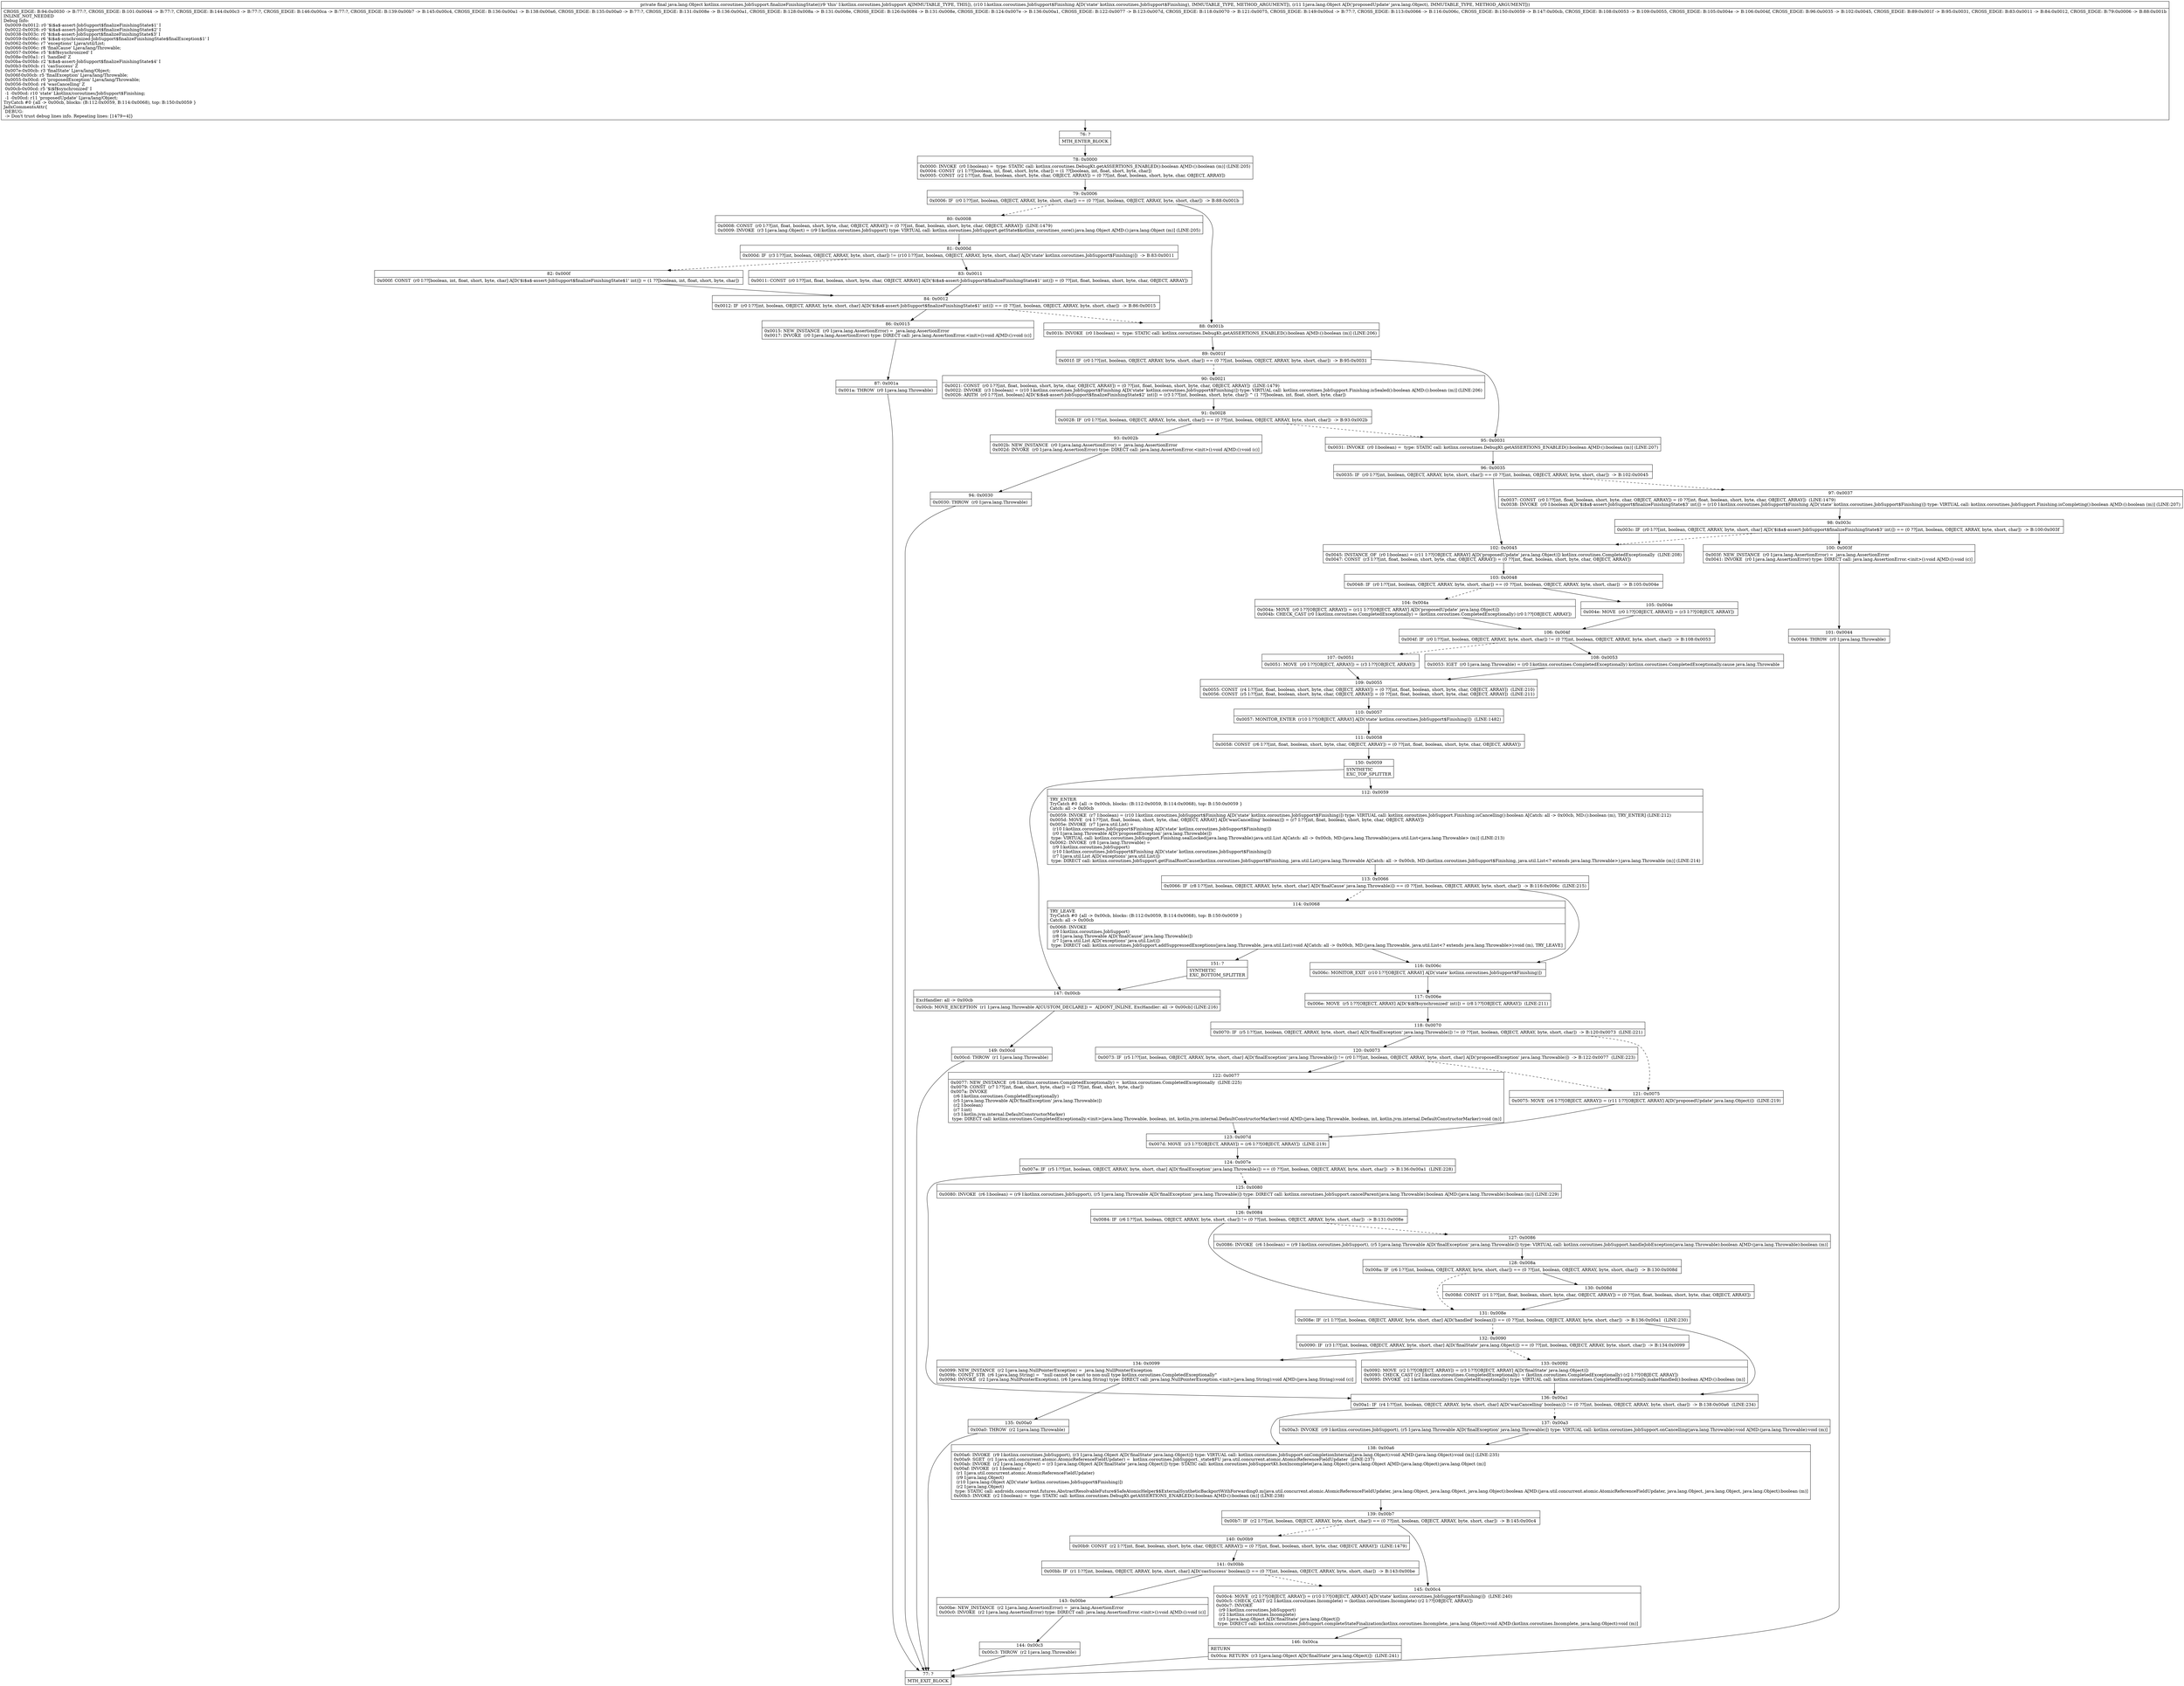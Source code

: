 digraph "CFG forkotlinx.coroutines.JobSupport.finalizeFinishingState(Lkotlinx\/coroutines\/JobSupport$Finishing;Ljava\/lang\/Object;)Ljava\/lang\/Object;" {
Node_76 [shape=record,label="{76\:\ ?|MTH_ENTER_BLOCK\l}"];
Node_78 [shape=record,label="{78\:\ 0x0000|0x0000: INVOKE  (r0 I:boolean) =  type: STATIC call: kotlinx.coroutines.DebugKt.getASSERTIONS_ENABLED():boolean A[MD:():boolean (m)] (LINE:205)\l0x0004: CONST  (r1 I:??[boolean, int, float, short, byte, char]) = (1 ??[boolean, int, float, short, byte, char]) \l0x0005: CONST  (r2 I:??[int, float, boolean, short, byte, char, OBJECT, ARRAY]) = (0 ??[int, float, boolean, short, byte, char, OBJECT, ARRAY]) \l}"];
Node_79 [shape=record,label="{79\:\ 0x0006|0x0006: IF  (r0 I:??[int, boolean, OBJECT, ARRAY, byte, short, char]) == (0 ??[int, boolean, OBJECT, ARRAY, byte, short, char])  \-\> B:88:0x001b \l}"];
Node_80 [shape=record,label="{80\:\ 0x0008|0x0008: CONST  (r0 I:??[int, float, boolean, short, byte, char, OBJECT, ARRAY]) = (0 ??[int, float, boolean, short, byte, char, OBJECT, ARRAY])  (LINE:1479)\l0x0009: INVOKE  (r3 I:java.lang.Object) = (r9 I:kotlinx.coroutines.JobSupport) type: VIRTUAL call: kotlinx.coroutines.JobSupport.getState$kotlinx_coroutines_core():java.lang.Object A[MD:():java.lang.Object (m)] (LINE:205)\l}"];
Node_81 [shape=record,label="{81\:\ 0x000d|0x000d: IF  (r3 I:??[int, boolean, OBJECT, ARRAY, byte, short, char]) != (r10 I:??[int, boolean, OBJECT, ARRAY, byte, short, char] A[D('state' kotlinx.coroutines.JobSupport$Finishing)])  \-\> B:83:0x0011 \l}"];
Node_82 [shape=record,label="{82\:\ 0x000f|0x000f: CONST  (r0 I:??[boolean, int, float, short, byte, char] A[D('$i$a$\-assert\-JobSupport$finalizeFinishingState$1' int)]) = (1 ??[boolean, int, float, short, byte, char]) \l}"];
Node_84 [shape=record,label="{84\:\ 0x0012|0x0012: IF  (r0 I:??[int, boolean, OBJECT, ARRAY, byte, short, char] A[D('$i$a$\-assert\-JobSupport$finalizeFinishingState$1' int)]) == (0 ??[int, boolean, OBJECT, ARRAY, byte, short, char])  \-\> B:86:0x0015 \l}"];
Node_86 [shape=record,label="{86\:\ 0x0015|0x0015: NEW_INSTANCE  (r0 I:java.lang.AssertionError) =  java.lang.AssertionError \l0x0017: INVOKE  (r0 I:java.lang.AssertionError) type: DIRECT call: java.lang.AssertionError.\<init\>():void A[MD:():void (c)]\l}"];
Node_87 [shape=record,label="{87\:\ 0x001a|0x001a: THROW  (r0 I:java.lang.Throwable) \l}"];
Node_77 [shape=record,label="{77\:\ ?|MTH_EXIT_BLOCK\l}"];
Node_83 [shape=record,label="{83\:\ 0x0011|0x0011: CONST  (r0 I:??[int, float, boolean, short, byte, char, OBJECT, ARRAY] A[D('$i$a$\-assert\-JobSupport$finalizeFinishingState$1' int)]) = (0 ??[int, float, boolean, short, byte, char, OBJECT, ARRAY]) \l}"];
Node_88 [shape=record,label="{88\:\ 0x001b|0x001b: INVOKE  (r0 I:boolean) =  type: STATIC call: kotlinx.coroutines.DebugKt.getASSERTIONS_ENABLED():boolean A[MD:():boolean (m)] (LINE:206)\l}"];
Node_89 [shape=record,label="{89\:\ 0x001f|0x001f: IF  (r0 I:??[int, boolean, OBJECT, ARRAY, byte, short, char]) == (0 ??[int, boolean, OBJECT, ARRAY, byte, short, char])  \-\> B:95:0x0031 \l}"];
Node_90 [shape=record,label="{90\:\ 0x0021|0x0021: CONST  (r0 I:??[int, float, boolean, short, byte, char, OBJECT, ARRAY]) = (0 ??[int, float, boolean, short, byte, char, OBJECT, ARRAY])  (LINE:1479)\l0x0022: INVOKE  (r3 I:boolean) = (r10 I:kotlinx.coroutines.JobSupport$Finishing A[D('state' kotlinx.coroutines.JobSupport$Finishing)]) type: VIRTUAL call: kotlinx.coroutines.JobSupport.Finishing.isSealed():boolean A[MD:():boolean (m)] (LINE:206)\l0x0026: ARITH  (r0 I:??[int, boolean] A[D('$i$a$\-assert\-JobSupport$finalizeFinishingState$2' int)]) = (r3 I:??[int, boolean, short, byte, char]) ^ (1 ??[boolean, int, float, short, byte, char]) \l}"];
Node_91 [shape=record,label="{91\:\ 0x0028|0x0028: IF  (r0 I:??[int, boolean, OBJECT, ARRAY, byte, short, char]) == (0 ??[int, boolean, OBJECT, ARRAY, byte, short, char])  \-\> B:93:0x002b \l}"];
Node_93 [shape=record,label="{93\:\ 0x002b|0x002b: NEW_INSTANCE  (r0 I:java.lang.AssertionError) =  java.lang.AssertionError \l0x002d: INVOKE  (r0 I:java.lang.AssertionError) type: DIRECT call: java.lang.AssertionError.\<init\>():void A[MD:():void (c)]\l}"];
Node_94 [shape=record,label="{94\:\ 0x0030|0x0030: THROW  (r0 I:java.lang.Throwable) \l}"];
Node_95 [shape=record,label="{95\:\ 0x0031|0x0031: INVOKE  (r0 I:boolean) =  type: STATIC call: kotlinx.coroutines.DebugKt.getASSERTIONS_ENABLED():boolean A[MD:():boolean (m)] (LINE:207)\l}"];
Node_96 [shape=record,label="{96\:\ 0x0035|0x0035: IF  (r0 I:??[int, boolean, OBJECT, ARRAY, byte, short, char]) == (0 ??[int, boolean, OBJECT, ARRAY, byte, short, char])  \-\> B:102:0x0045 \l}"];
Node_97 [shape=record,label="{97\:\ 0x0037|0x0037: CONST  (r0 I:??[int, float, boolean, short, byte, char, OBJECT, ARRAY]) = (0 ??[int, float, boolean, short, byte, char, OBJECT, ARRAY])  (LINE:1479)\l0x0038: INVOKE  (r0 I:boolean A[D('$i$a$\-assert\-JobSupport$finalizeFinishingState$3' int)]) = (r10 I:kotlinx.coroutines.JobSupport$Finishing A[D('state' kotlinx.coroutines.JobSupport$Finishing)]) type: VIRTUAL call: kotlinx.coroutines.JobSupport.Finishing.isCompleting():boolean A[MD:():boolean (m)] (LINE:207)\l}"];
Node_98 [shape=record,label="{98\:\ 0x003c|0x003c: IF  (r0 I:??[int, boolean, OBJECT, ARRAY, byte, short, char] A[D('$i$a$\-assert\-JobSupport$finalizeFinishingState$3' int)]) == (0 ??[int, boolean, OBJECT, ARRAY, byte, short, char])  \-\> B:100:0x003f \l}"];
Node_100 [shape=record,label="{100\:\ 0x003f|0x003f: NEW_INSTANCE  (r0 I:java.lang.AssertionError) =  java.lang.AssertionError \l0x0041: INVOKE  (r0 I:java.lang.AssertionError) type: DIRECT call: java.lang.AssertionError.\<init\>():void A[MD:():void (c)]\l}"];
Node_101 [shape=record,label="{101\:\ 0x0044|0x0044: THROW  (r0 I:java.lang.Throwable) \l}"];
Node_102 [shape=record,label="{102\:\ 0x0045|0x0045: INSTANCE_OF  (r0 I:boolean) = (r11 I:??[OBJECT, ARRAY] A[D('proposedUpdate' java.lang.Object)]) kotlinx.coroutines.CompletedExceptionally  (LINE:208)\l0x0047: CONST  (r3 I:??[int, float, boolean, short, byte, char, OBJECT, ARRAY]) = (0 ??[int, float, boolean, short, byte, char, OBJECT, ARRAY]) \l}"];
Node_103 [shape=record,label="{103\:\ 0x0048|0x0048: IF  (r0 I:??[int, boolean, OBJECT, ARRAY, byte, short, char]) == (0 ??[int, boolean, OBJECT, ARRAY, byte, short, char])  \-\> B:105:0x004e \l}"];
Node_104 [shape=record,label="{104\:\ 0x004a|0x004a: MOVE  (r0 I:??[OBJECT, ARRAY]) = (r11 I:??[OBJECT, ARRAY] A[D('proposedUpdate' java.lang.Object)]) \l0x004b: CHECK_CAST (r0 I:kotlinx.coroutines.CompletedExceptionally) = (kotlinx.coroutines.CompletedExceptionally) (r0 I:??[OBJECT, ARRAY]) \l}"];
Node_106 [shape=record,label="{106\:\ 0x004f|0x004f: IF  (r0 I:??[int, boolean, OBJECT, ARRAY, byte, short, char]) != (0 ??[int, boolean, OBJECT, ARRAY, byte, short, char])  \-\> B:108:0x0053 \l}"];
Node_107 [shape=record,label="{107\:\ 0x0051|0x0051: MOVE  (r0 I:??[OBJECT, ARRAY]) = (r3 I:??[OBJECT, ARRAY]) \l}"];
Node_109 [shape=record,label="{109\:\ 0x0055|0x0055: CONST  (r4 I:??[int, float, boolean, short, byte, char, OBJECT, ARRAY]) = (0 ??[int, float, boolean, short, byte, char, OBJECT, ARRAY])  (LINE:210)\l0x0056: CONST  (r5 I:??[int, float, boolean, short, byte, char, OBJECT, ARRAY]) = (0 ??[int, float, boolean, short, byte, char, OBJECT, ARRAY])  (LINE:211)\l}"];
Node_110 [shape=record,label="{110\:\ 0x0057|0x0057: MONITOR_ENTER  (r10 I:??[OBJECT, ARRAY] A[D('state' kotlinx.coroutines.JobSupport$Finishing)])  (LINE:1482)\l}"];
Node_111 [shape=record,label="{111\:\ 0x0058|0x0058: CONST  (r6 I:??[int, float, boolean, short, byte, char, OBJECT, ARRAY]) = (0 ??[int, float, boolean, short, byte, char, OBJECT, ARRAY]) \l}"];
Node_150 [shape=record,label="{150\:\ 0x0059|SYNTHETIC\lEXC_TOP_SPLITTER\l}"];
Node_112 [shape=record,label="{112\:\ 0x0059|TRY_ENTER\lTryCatch #0 \{all \-\> 0x00cb, blocks: (B:112:0x0059, B:114:0x0068), top: B:150:0x0059 \}\lCatch: all \-\> 0x00cb\l|0x0059: INVOKE  (r7 I:boolean) = (r10 I:kotlinx.coroutines.JobSupport$Finishing A[D('state' kotlinx.coroutines.JobSupport$Finishing)]) type: VIRTUAL call: kotlinx.coroutines.JobSupport.Finishing.isCancelling():boolean A[Catch: all \-\> 0x00cb, MD:():boolean (m), TRY_ENTER] (LINE:212)\l0x005d: MOVE  (r4 I:??[int, float, boolean, short, byte, char, OBJECT, ARRAY] A[D('wasCancelling' boolean)]) = (r7 I:??[int, float, boolean, short, byte, char, OBJECT, ARRAY]) \l0x005e: INVOKE  (r7 I:java.util.List) = \l  (r10 I:kotlinx.coroutines.JobSupport$Finishing A[D('state' kotlinx.coroutines.JobSupport$Finishing)])\l  (r0 I:java.lang.Throwable A[D('proposedException' java.lang.Throwable)])\l type: VIRTUAL call: kotlinx.coroutines.JobSupport.Finishing.sealLocked(java.lang.Throwable):java.util.List A[Catch: all \-\> 0x00cb, MD:(java.lang.Throwable):java.util.List\<java.lang.Throwable\> (m)] (LINE:213)\l0x0062: INVOKE  (r8 I:java.lang.Throwable) = \l  (r9 I:kotlinx.coroutines.JobSupport)\l  (r10 I:kotlinx.coroutines.JobSupport$Finishing A[D('state' kotlinx.coroutines.JobSupport$Finishing)])\l  (r7 I:java.util.List A[D('exceptions' java.util.List)])\l type: DIRECT call: kotlinx.coroutines.JobSupport.getFinalRootCause(kotlinx.coroutines.JobSupport$Finishing, java.util.List):java.lang.Throwable A[Catch: all \-\> 0x00cb, MD:(kotlinx.coroutines.JobSupport$Finishing, java.util.List\<? extends java.lang.Throwable\>):java.lang.Throwable (m)] (LINE:214)\l}"];
Node_113 [shape=record,label="{113\:\ 0x0066|0x0066: IF  (r8 I:??[int, boolean, OBJECT, ARRAY, byte, short, char] A[D('finalCause' java.lang.Throwable)]) == (0 ??[int, boolean, OBJECT, ARRAY, byte, short, char])  \-\> B:116:0x006c  (LINE:215)\l}"];
Node_114 [shape=record,label="{114\:\ 0x0068|TRY_LEAVE\lTryCatch #0 \{all \-\> 0x00cb, blocks: (B:112:0x0059, B:114:0x0068), top: B:150:0x0059 \}\lCatch: all \-\> 0x00cb\l|0x0068: INVOKE  \l  (r9 I:kotlinx.coroutines.JobSupport)\l  (r8 I:java.lang.Throwable A[D('finalCause' java.lang.Throwable)])\l  (r7 I:java.util.List A[D('exceptions' java.util.List)])\l type: DIRECT call: kotlinx.coroutines.JobSupport.addSuppressedExceptions(java.lang.Throwable, java.util.List):void A[Catch: all \-\> 0x00cb, MD:(java.lang.Throwable, java.util.List\<? extends java.lang.Throwable\>):void (m), TRY_LEAVE]\l}"];
Node_151 [shape=record,label="{151\:\ ?|SYNTHETIC\lEXC_BOTTOM_SPLITTER\l}"];
Node_116 [shape=record,label="{116\:\ 0x006c|0x006c: MONITOR_EXIT  (r10 I:??[OBJECT, ARRAY] A[D('state' kotlinx.coroutines.JobSupport$Finishing)]) \l}"];
Node_117 [shape=record,label="{117\:\ 0x006e|0x006e: MOVE  (r5 I:??[OBJECT, ARRAY] A[D('$i$f$synchronized' int)]) = (r8 I:??[OBJECT, ARRAY])  (LINE:211)\l}"];
Node_118 [shape=record,label="{118\:\ 0x0070|0x0070: IF  (r5 I:??[int, boolean, OBJECT, ARRAY, byte, short, char] A[D('finalException' java.lang.Throwable)]) != (0 ??[int, boolean, OBJECT, ARRAY, byte, short, char])  \-\> B:120:0x0073  (LINE:221)\l}"];
Node_120 [shape=record,label="{120\:\ 0x0073|0x0073: IF  (r5 I:??[int, boolean, OBJECT, ARRAY, byte, short, char] A[D('finalException' java.lang.Throwable)]) != (r0 I:??[int, boolean, OBJECT, ARRAY, byte, short, char] A[D('proposedException' java.lang.Throwable)])  \-\> B:122:0x0077  (LINE:223)\l}"];
Node_122 [shape=record,label="{122\:\ 0x0077|0x0077: NEW_INSTANCE  (r6 I:kotlinx.coroutines.CompletedExceptionally) =  kotlinx.coroutines.CompletedExceptionally  (LINE:225)\l0x0079: CONST  (r7 I:??[int, float, short, byte, char]) = (2 ??[int, float, short, byte, char]) \l0x007a: INVOKE  \l  (r6 I:kotlinx.coroutines.CompletedExceptionally)\l  (r5 I:java.lang.Throwable A[D('finalException' java.lang.Throwable)])\l  (r2 I:boolean)\l  (r7 I:int)\l  (r3 I:kotlin.jvm.internal.DefaultConstructorMarker)\l type: DIRECT call: kotlinx.coroutines.CompletedExceptionally.\<init\>(java.lang.Throwable, boolean, int, kotlin.jvm.internal.DefaultConstructorMarker):void A[MD:(java.lang.Throwable, boolean, int, kotlin.jvm.internal.DefaultConstructorMarker):void (m)]\l}"];
Node_123 [shape=record,label="{123\:\ 0x007d|0x007d: MOVE  (r3 I:??[OBJECT, ARRAY]) = (r6 I:??[OBJECT, ARRAY])  (LINE:219)\l}"];
Node_124 [shape=record,label="{124\:\ 0x007e|0x007e: IF  (r5 I:??[int, boolean, OBJECT, ARRAY, byte, short, char] A[D('finalException' java.lang.Throwable)]) == (0 ??[int, boolean, OBJECT, ARRAY, byte, short, char])  \-\> B:136:0x00a1  (LINE:228)\l}"];
Node_125 [shape=record,label="{125\:\ 0x0080|0x0080: INVOKE  (r6 I:boolean) = (r9 I:kotlinx.coroutines.JobSupport), (r5 I:java.lang.Throwable A[D('finalException' java.lang.Throwable)]) type: DIRECT call: kotlinx.coroutines.JobSupport.cancelParent(java.lang.Throwable):boolean A[MD:(java.lang.Throwable):boolean (m)] (LINE:229)\l}"];
Node_126 [shape=record,label="{126\:\ 0x0084|0x0084: IF  (r6 I:??[int, boolean, OBJECT, ARRAY, byte, short, char]) != (0 ??[int, boolean, OBJECT, ARRAY, byte, short, char])  \-\> B:131:0x008e \l}"];
Node_127 [shape=record,label="{127\:\ 0x0086|0x0086: INVOKE  (r6 I:boolean) = (r9 I:kotlinx.coroutines.JobSupport), (r5 I:java.lang.Throwable A[D('finalException' java.lang.Throwable)]) type: VIRTUAL call: kotlinx.coroutines.JobSupport.handleJobException(java.lang.Throwable):boolean A[MD:(java.lang.Throwable):boolean (m)]\l}"];
Node_128 [shape=record,label="{128\:\ 0x008a|0x008a: IF  (r6 I:??[int, boolean, OBJECT, ARRAY, byte, short, char]) == (0 ??[int, boolean, OBJECT, ARRAY, byte, short, char])  \-\> B:130:0x008d \l}"];
Node_130 [shape=record,label="{130\:\ 0x008d|0x008d: CONST  (r1 I:??[int, float, boolean, short, byte, char, OBJECT, ARRAY]) = (0 ??[int, float, boolean, short, byte, char, OBJECT, ARRAY]) \l}"];
Node_131 [shape=record,label="{131\:\ 0x008e|0x008e: IF  (r1 I:??[int, boolean, OBJECT, ARRAY, byte, short, char] A[D('handled' boolean)]) == (0 ??[int, boolean, OBJECT, ARRAY, byte, short, char])  \-\> B:136:0x00a1  (LINE:230)\l}"];
Node_132 [shape=record,label="{132\:\ 0x0090|0x0090: IF  (r3 I:??[int, boolean, OBJECT, ARRAY, byte, short, char] A[D('finalState' java.lang.Object)]) == (0 ??[int, boolean, OBJECT, ARRAY, byte, short, char])  \-\> B:134:0x0099 \l}"];
Node_133 [shape=record,label="{133\:\ 0x0092|0x0092: MOVE  (r2 I:??[OBJECT, ARRAY]) = (r3 I:??[OBJECT, ARRAY] A[D('finalState' java.lang.Object)]) \l0x0093: CHECK_CAST (r2 I:kotlinx.coroutines.CompletedExceptionally) = (kotlinx.coroutines.CompletedExceptionally) (r2 I:??[OBJECT, ARRAY]) \l0x0095: INVOKE  (r2 I:kotlinx.coroutines.CompletedExceptionally) type: VIRTUAL call: kotlinx.coroutines.CompletedExceptionally.makeHandled():boolean A[MD:():boolean (m)]\l}"];
Node_134 [shape=record,label="{134\:\ 0x0099|0x0099: NEW_INSTANCE  (r2 I:java.lang.NullPointerException) =  java.lang.NullPointerException \l0x009b: CONST_STR  (r6 I:java.lang.String) =  \"null cannot be cast to non\-null type kotlinx.coroutines.CompletedExceptionally\" \l0x009d: INVOKE  (r2 I:java.lang.NullPointerException), (r6 I:java.lang.String) type: DIRECT call: java.lang.NullPointerException.\<init\>(java.lang.String):void A[MD:(java.lang.String):void (c)]\l}"];
Node_135 [shape=record,label="{135\:\ 0x00a0|0x00a0: THROW  (r2 I:java.lang.Throwable) \l}"];
Node_136 [shape=record,label="{136\:\ 0x00a1|0x00a1: IF  (r4 I:??[int, boolean, OBJECT, ARRAY, byte, short, char] A[D('wasCancelling' boolean)]) != (0 ??[int, boolean, OBJECT, ARRAY, byte, short, char])  \-\> B:138:0x00a6  (LINE:234)\l}"];
Node_137 [shape=record,label="{137\:\ 0x00a3|0x00a3: INVOKE  (r9 I:kotlinx.coroutines.JobSupport), (r5 I:java.lang.Throwable A[D('finalException' java.lang.Throwable)]) type: VIRTUAL call: kotlinx.coroutines.JobSupport.onCancelling(java.lang.Throwable):void A[MD:(java.lang.Throwable):void (m)]\l}"];
Node_138 [shape=record,label="{138\:\ 0x00a6|0x00a6: INVOKE  (r9 I:kotlinx.coroutines.JobSupport), (r3 I:java.lang.Object A[D('finalState' java.lang.Object)]) type: VIRTUAL call: kotlinx.coroutines.JobSupport.onCompletionInternal(java.lang.Object):void A[MD:(java.lang.Object):void (m)] (LINE:235)\l0x00a9: SGET  (r1 I:java.util.concurrent.atomic.AtomicReferenceFieldUpdater) =  kotlinx.coroutines.JobSupport._state$FU java.util.concurrent.atomic.AtomicReferenceFieldUpdater  (LINE:237)\l0x00ab: INVOKE  (r2 I:java.lang.Object) = (r3 I:java.lang.Object A[D('finalState' java.lang.Object)]) type: STATIC call: kotlinx.coroutines.JobSupportKt.boxIncomplete(java.lang.Object):java.lang.Object A[MD:(java.lang.Object):java.lang.Object (m)]\l0x00af: INVOKE  (r1 I:boolean) = \l  (r1 I:java.util.concurrent.atomic.AtomicReferenceFieldUpdater)\l  (r9 I:java.lang.Object)\l  (r10 I:java.lang.Object A[D('state' kotlinx.coroutines.JobSupport$Finishing)])\l  (r2 I:java.lang.Object)\l type: STATIC call: androidx.concurrent.futures.AbstractResolvableFuture$SafeAtomicHelper$$ExternalSyntheticBackportWithForwarding0.m(java.util.concurrent.atomic.AtomicReferenceFieldUpdater, java.lang.Object, java.lang.Object, java.lang.Object):boolean A[MD:(java.util.concurrent.atomic.AtomicReferenceFieldUpdater, java.lang.Object, java.lang.Object, java.lang.Object):boolean (m)]\l0x00b3: INVOKE  (r2 I:boolean) =  type: STATIC call: kotlinx.coroutines.DebugKt.getASSERTIONS_ENABLED():boolean A[MD:():boolean (m)] (LINE:238)\l}"];
Node_139 [shape=record,label="{139\:\ 0x00b7|0x00b7: IF  (r2 I:??[int, boolean, OBJECT, ARRAY, byte, short, char]) == (0 ??[int, boolean, OBJECT, ARRAY, byte, short, char])  \-\> B:145:0x00c4 \l}"];
Node_140 [shape=record,label="{140\:\ 0x00b9|0x00b9: CONST  (r2 I:??[int, float, boolean, short, byte, char, OBJECT, ARRAY]) = (0 ??[int, float, boolean, short, byte, char, OBJECT, ARRAY])  (LINE:1479)\l}"];
Node_141 [shape=record,label="{141\:\ 0x00bb|0x00bb: IF  (r1 I:??[int, boolean, OBJECT, ARRAY, byte, short, char] A[D('casSuccess' boolean)]) == (0 ??[int, boolean, OBJECT, ARRAY, byte, short, char])  \-\> B:143:0x00be \l}"];
Node_143 [shape=record,label="{143\:\ 0x00be|0x00be: NEW_INSTANCE  (r2 I:java.lang.AssertionError) =  java.lang.AssertionError \l0x00c0: INVOKE  (r2 I:java.lang.AssertionError) type: DIRECT call: java.lang.AssertionError.\<init\>():void A[MD:():void (c)]\l}"];
Node_144 [shape=record,label="{144\:\ 0x00c3|0x00c3: THROW  (r2 I:java.lang.Throwable) \l}"];
Node_145 [shape=record,label="{145\:\ 0x00c4|0x00c4: MOVE  (r2 I:??[OBJECT, ARRAY]) = (r10 I:??[OBJECT, ARRAY] A[D('state' kotlinx.coroutines.JobSupport$Finishing)])  (LINE:240)\l0x00c5: CHECK_CAST (r2 I:kotlinx.coroutines.Incomplete) = (kotlinx.coroutines.Incomplete) (r2 I:??[OBJECT, ARRAY]) \l0x00c7: INVOKE  \l  (r9 I:kotlinx.coroutines.JobSupport)\l  (r2 I:kotlinx.coroutines.Incomplete)\l  (r3 I:java.lang.Object A[D('finalState' java.lang.Object)])\l type: DIRECT call: kotlinx.coroutines.JobSupport.completeStateFinalization(kotlinx.coroutines.Incomplete, java.lang.Object):void A[MD:(kotlinx.coroutines.Incomplete, java.lang.Object):void (m)]\l}"];
Node_146 [shape=record,label="{146\:\ 0x00ca|RETURN\l|0x00ca: RETURN  (r3 I:java.lang.Object A[D('finalState' java.lang.Object)])  (LINE:241)\l}"];
Node_121 [shape=record,label="{121\:\ 0x0075|0x0075: MOVE  (r6 I:??[OBJECT, ARRAY]) = (r11 I:??[OBJECT, ARRAY] A[D('proposedUpdate' java.lang.Object)])  (LINE:219)\l}"];
Node_147 [shape=record,label="{147\:\ 0x00cb|ExcHandler: all \-\> 0x00cb\l|0x00cb: MOVE_EXCEPTION  (r1 I:java.lang.Throwable A[CUSTOM_DECLARE]) =  A[DONT_INLINE, ExcHandler: all \-\> 0x00cb] (LINE:216)\l}"];
Node_149 [shape=record,label="{149\:\ 0x00cd|0x00cd: THROW  (r1 I:java.lang.Throwable) \l}"];
Node_108 [shape=record,label="{108\:\ 0x0053|0x0053: IGET  (r0 I:java.lang.Throwable) = (r0 I:kotlinx.coroutines.CompletedExceptionally) kotlinx.coroutines.CompletedExceptionally.cause java.lang.Throwable \l}"];
Node_105 [shape=record,label="{105\:\ 0x004e|0x004e: MOVE  (r0 I:??[OBJECT, ARRAY]) = (r3 I:??[OBJECT, ARRAY]) \l}"];
MethodNode[shape=record,label="{private final java.lang.Object kotlinx.coroutines.JobSupport.finalizeFinishingState((r9 'this' I:kotlinx.coroutines.JobSupport A[IMMUTABLE_TYPE, THIS]), (r10 I:kotlinx.coroutines.JobSupport$Finishing A[D('state' kotlinx.coroutines.JobSupport$Finishing), IMMUTABLE_TYPE, METHOD_ARGUMENT]), (r11 I:java.lang.Object A[D('proposedUpdate' java.lang.Object), IMMUTABLE_TYPE, METHOD_ARGUMENT]))  | CROSS_EDGE: B:94:0x0030 \-\> B:77:?, CROSS_EDGE: B:101:0x0044 \-\> B:77:?, CROSS_EDGE: B:144:0x00c3 \-\> B:77:?, CROSS_EDGE: B:146:0x00ca \-\> B:77:?, CROSS_EDGE: B:139:0x00b7 \-\> B:145:0x00c4, CROSS_EDGE: B:136:0x00a1 \-\> B:138:0x00a6, CROSS_EDGE: B:135:0x00a0 \-\> B:77:?, CROSS_EDGE: B:131:0x008e \-\> B:136:0x00a1, CROSS_EDGE: B:128:0x008a \-\> B:131:0x008e, CROSS_EDGE: B:126:0x0084 \-\> B:131:0x008e, CROSS_EDGE: B:124:0x007e \-\> B:136:0x00a1, CROSS_EDGE: B:122:0x0077 \-\> B:123:0x007d, CROSS_EDGE: B:118:0x0070 \-\> B:121:0x0075, CROSS_EDGE: B:149:0x00cd \-\> B:77:?, CROSS_EDGE: B:113:0x0066 \-\> B:116:0x006c, CROSS_EDGE: B:150:0x0059 \-\> B:147:0x00cb, CROSS_EDGE: B:108:0x0053 \-\> B:109:0x0055, CROSS_EDGE: B:105:0x004e \-\> B:106:0x004f, CROSS_EDGE: B:96:0x0035 \-\> B:102:0x0045, CROSS_EDGE: B:89:0x001f \-\> B:95:0x0031, CROSS_EDGE: B:83:0x0011 \-\> B:84:0x0012, CROSS_EDGE: B:79:0x0006 \-\> B:88:0x001b\lINLINE_NOT_NEEDED\lDebug Info:\l  0x0009\-0x0012: r0 '$i$a$\-assert\-JobSupport$finalizeFinishingState$1' I\l  0x0022\-0x0026: r0 '$i$a$\-assert\-JobSupport$finalizeFinishingState$2' I\l  0x0038\-0x003c: r0 '$i$a$\-assert\-JobSupport$finalizeFinishingState$3' I\l  0x0059\-0x006c: r6 '$i$a$\-synchronized\-JobSupport$finalizeFinishingState$finalException$1' I\l  0x0062\-0x006c: r7 'exceptions' Ljava\/util\/List;\l  0x0066\-0x006c: r8 'finalCause' Ljava\/lang\/Throwable;\l  0x0057\-0x006e: r5 '$i$f$synchronized' I\l  0x008e\-0x00a1: r1 'handled' Z\l  0x00ba\-0x00bb: r2 '$i$a$\-assert\-JobSupport$finalizeFinishingState$4' I\l  0x00b3\-0x00cb: r1 'casSuccess' Z\l  0x007e\-0x00cb: r3 'finalState' Ljava\/lang\/Object;\l  0x006f\-0x00cb: r5 'finalException' Ljava\/lang\/Throwable;\l  0x0055\-0x00cd: r0 'proposedException' Ljava\/lang\/Throwable;\l  0x0056\-0x00cd: r4 'wasCancelling' Z\l  0x00cb\-0x00cd: r5 '$i$f$synchronized' I\l  \-1 \-0x00cd: r10 'state' Lkotlinx\/coroutines\/JobSupport$Finishing;\l  \-1 \-0x00cd: r11 'proposedUpdate' Ljava\/lang\/Object;\lTryCatch #0 \{all \-\> 0x00cb, blocks: (B:112:0x0059, B:114:0x0068), top: B:150:0x0059 \}\lJadxCommentsAttr\{\l DEBUG: \l \-\> Don't trust debug lines info. Repeating lines: [1479=4]\}\l}"];
MethodNode -> Node_76;Node_76 -> Node_78;
Node_78 -> Node_79;
Node_79 -> Node_80[style=dashed];
Node_79 -> Node_88;
Node_80 -> Node_81;
Node_81 -> Node_82[style=dashed];
Node_81 -> Node_83;
Node_82 -> Node_84;
Node_84 -> Node_86;
Node_84 -> Node_88[style=dashed];
Node_86 -> Node_87;
Node_87 -> Node_77;
Node_83 -> Node_84;
Node_88 -> Node_89;
Node_89 -> Node_90[style=dashed];
Node_89 -> Node_95;
Node_90 -> Node_91;
Node_91 -> Node_93;
Node_91 -> Node_95[style=dashed];
Node_93 -> Node_94;
Node_94 -> Node_77;
Node_95 -> Node_96;
Node_96 -> Node_97[style=dashed];
Node_96 -> Node_102;
Node_97 -> Node_98;
Node_98 -> Node_100;
Node_98 -> Node_102[style=dashed];
Node_100 -> Node_101;
Node_101 -> Node_77;
Node_102 -> Node_103;
Node_103 -> Node_104[style=dashed];
Node_103 -> Node_105;
Node_104 -> Node_106;
Node_106 -> Node_107[style=dashed];
Node_106 -> Node_108;
Node_107 -> Node_109;
Node_109 -> Node_110;
Node_110 -> Node_111;
Node_111 -> Node_150;
Node_150 -> Node_112;
Node_150 -> Node_147;
Node_112 -> Node_113;
Node_113 -> Node_114[style=dashed];
Node_113 -> Node_116;
Node_114 -> Node_116;
Node_114 -> Node_151;
Node_151 -> Node_147;
Node_116 -> Node_117;
Node_117 -> Node_118;
Node_118 -> Node_120;
Node_118 -> Node_121[style=dashed];
Node_120 -> Node_121[style=dashed];
Node_120 -> Node_122;
Node_122 -> Node_123;
Node_123 -> Node_124;
Node_124 -> Node_125[style=dashed];
Node_124 -> Node_136;
Node_125 -> Node_126;
Node_126 -> Node_127[style=dashed];
Node_126 -> Node_131;
Node_127 -> Node_128;
Node_128 -> Node_130;
Node_128 -> Node_131[style=dashed];
Node_130 -> Node_131;
Node_131 -> Node_132[style=dashed];
Node_131 -> Node_136;
Node_132 -> Node_133[style=dashed];
Node_132 -> Node_134;
Node_133 -> Node_136;
Node_134 -> Node_135;
Node_135 -> Node_77;
Node_136 -> Node_137[style=dashed];
Node_136 -> Node_138;
Node_137 -> Node_138;
Node_138 -> Node_139;
Node_139 -> Node_140[style=dashed];
Node_139 -> Node_145;
Node_140 -> Node_141;
Node_141 -> Node_143;
Node_141 -> Node_145[style=dashed];
Node_143 -> Node_144;
Node_144 -> Node_77;
Node_145 -> Node_146;
Node_146 -> Node_77;
Node_121 -> Node_123;
Node_147 -> Node_149;
Node_149 -> Node_77;
Node_108 -> Node_109;
Node_105 -> Node_106;
}


